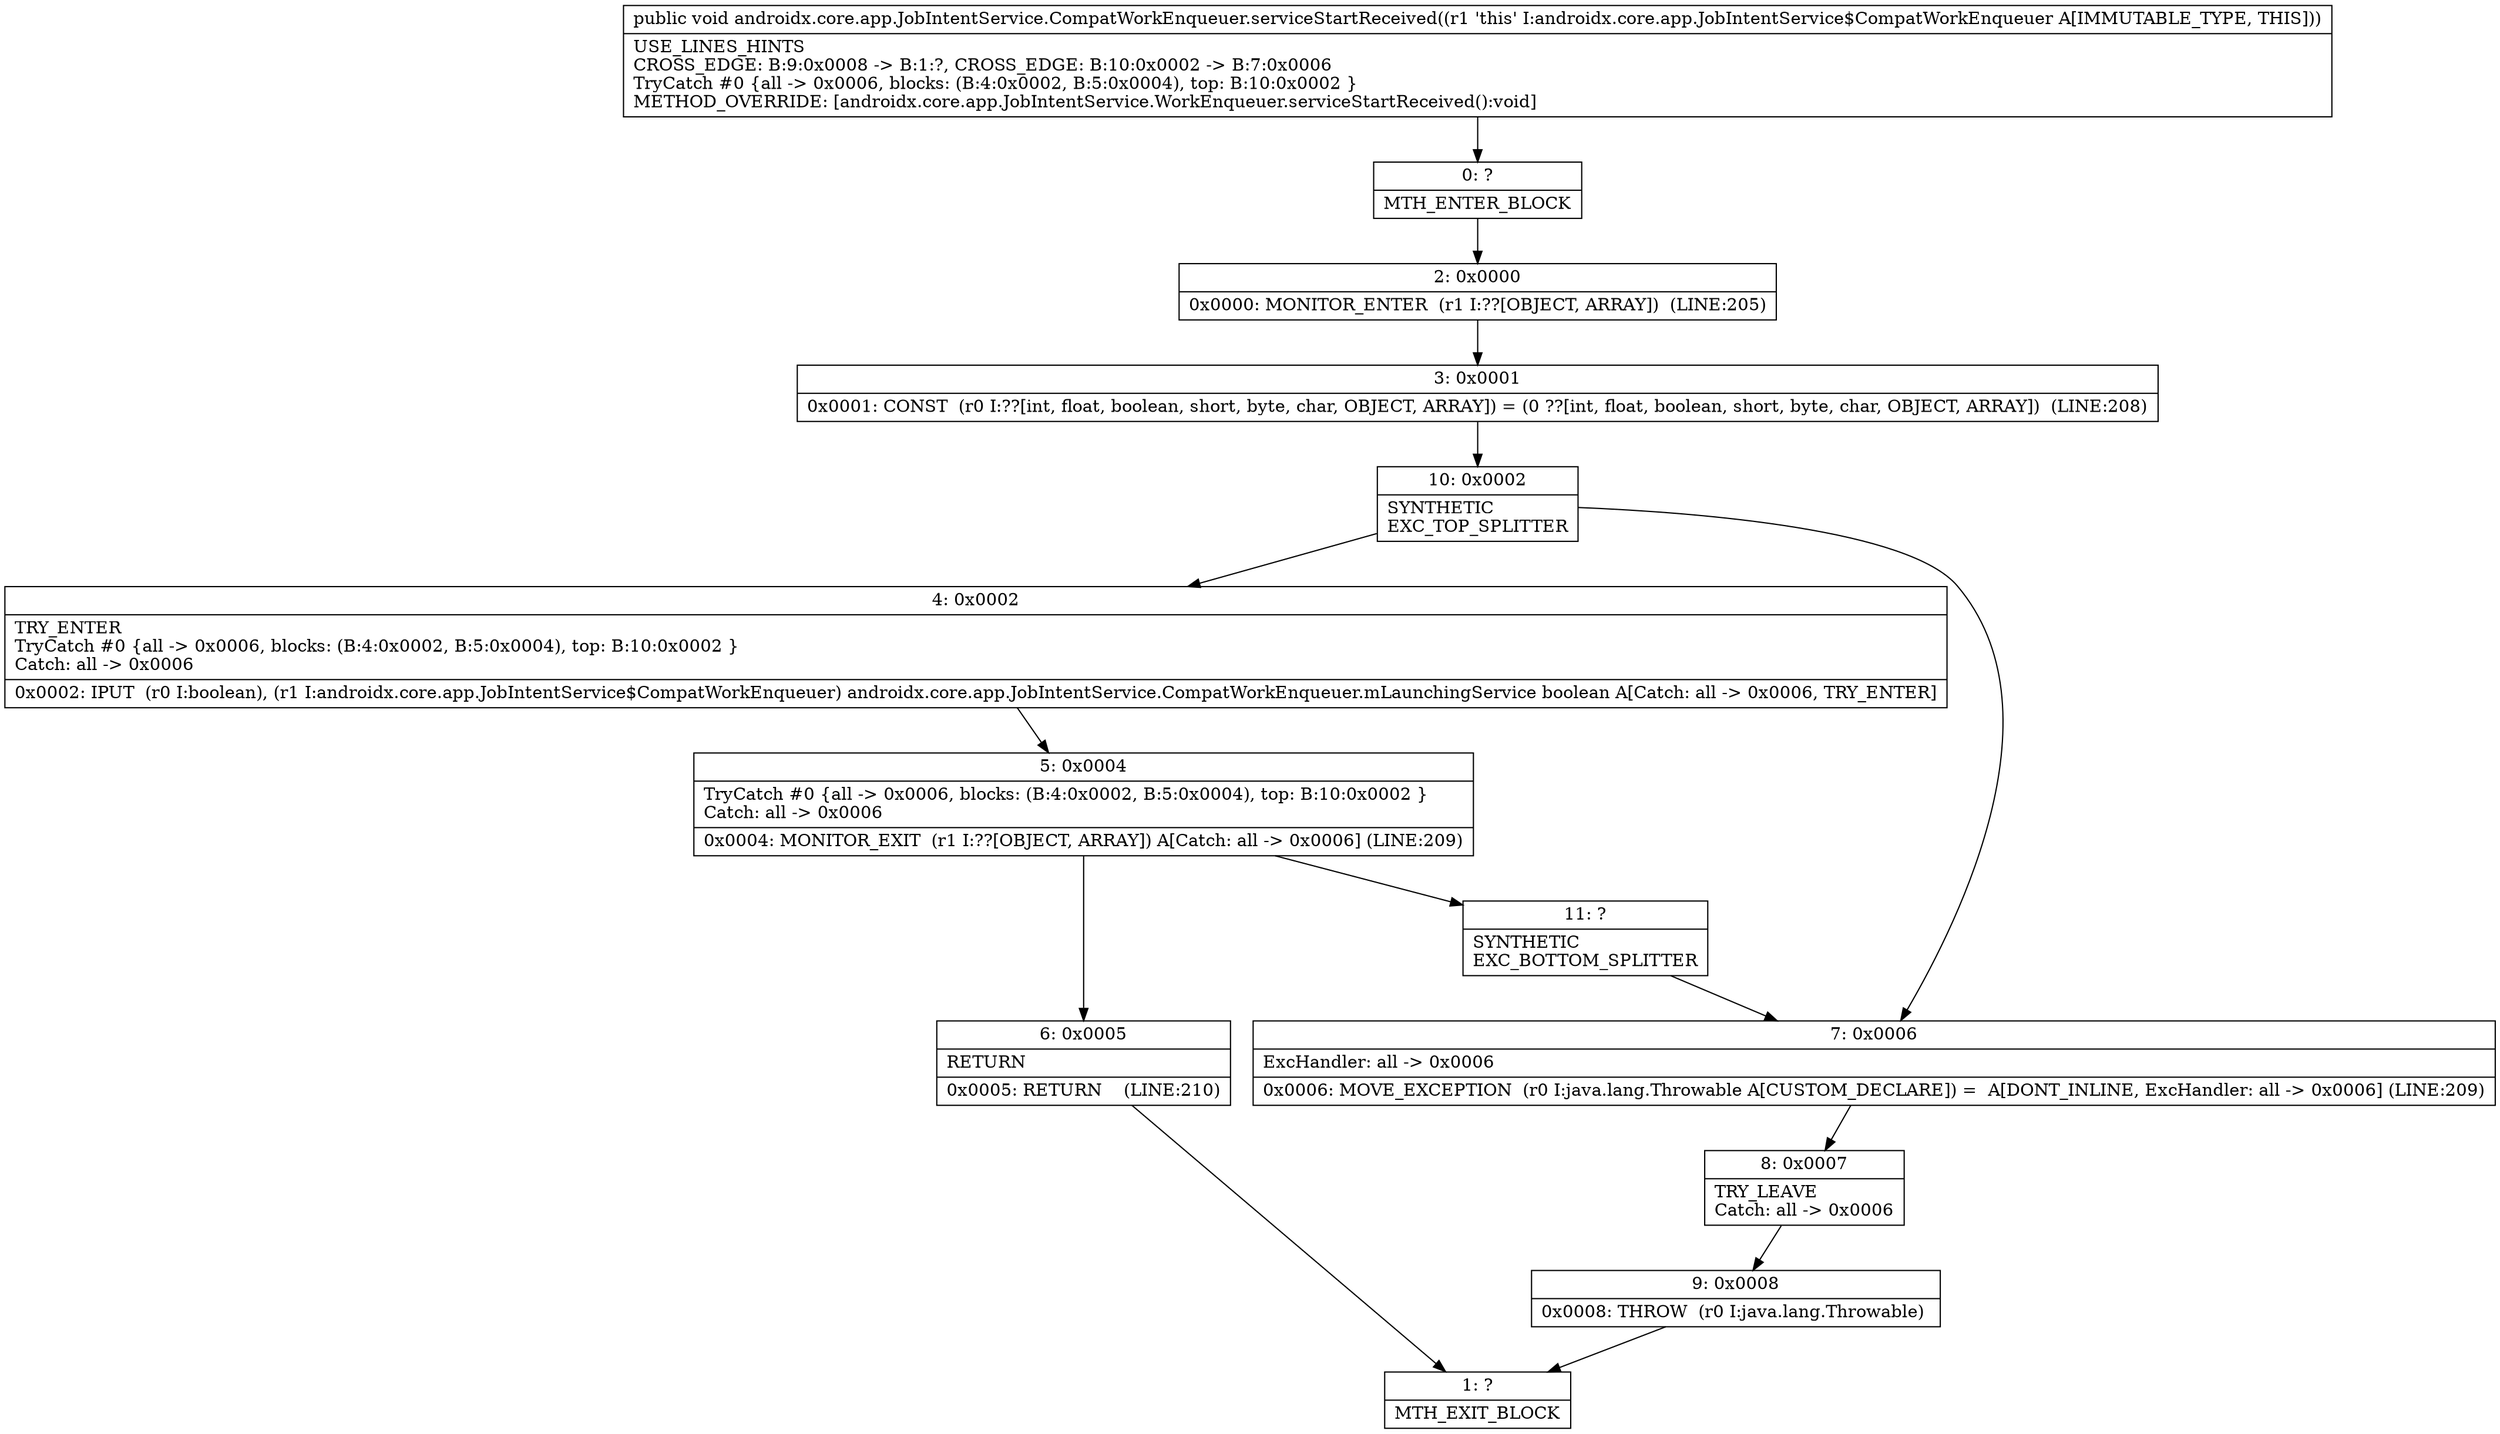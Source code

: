 digraph "CFG forandroidx.core.app.JobIntentService.CompatWorkEnqueuer.serviceStartReceived()V" {
Node_0 [shape=record,label="{0\:\ ?|MTH_ENTER_BLOCK\l}"];
Node_2 [shape=record,label="{2\:\ 0x0000|0x0000: MONITOR_ENTER  (r1 I:??[OBJECT, ARRAY])  (LINE:205)\l}"];
Node_3 [shape=record,label="{3\:\ 0x0001|0x0001: CONST  (r0 I:??[int, float, boolean, short, byte, char, OBJECT, ARRAY]) = (0 ??[int, float, boolean, short, byte, char, OBJECT, ARRAY])  (LINE:208)\l}"];
Node_10 [shape=record,label="{10\:\ 0x0002|SYNTHETIC\lEXC_TOP_SPLITTER\l}"];
Node_4 [shape=record,label="{4\:\ 0x0002|TRY_ENTER\lTryCatch #0 \{all \-\> 0x0006, blocks: (B:4:0x0002, B:5:0x0004), top: B:10:0x0002 \}\lCatch: all \-\> 0x0006\l|0x0002: IPUT  (r0 I:boolean), (r1 I:androidx.core.app.JobIntentService$CompatWorkEnqueuer) androidx.core.app.JobIntentService.CompatWorkEnqueuer.mLaunchingService boolean A[Catch: all \-\> 0x0006, TRY_ENTER]\l}"];
Node_5 [shape=record,label="{5\:\ 0x0004|TryCatch #0 \{all \-\> 0x0006, blocks: (B:4:0x0002, B:5:0x0004), top: B:10:0x0002 \}\lCatch: all \-\> 0x0006\l|0x0004: MONITOR_EXIT  (r1 I:??[OBJECT, ARRAY]) A[Catch: all \-\> 0x0006] (LINE:209)\l}"];
Node_6 [shape=record,label="{6\:\ 0x0005|RETURN\l|0x0005: RETURN    (LINE:210)\l}"];
Node_1 [shape=record,label="{1\:\ ?|MTH_EXIT_BLOCK\l}"];
Node_11 [shape=record,label="{11\:\ ?|SYNTHETIC\lEXC_BOTTOM_SPLITTER\l}"];
Node_7 [shape=record,label="{7\:\ 0x0006|ExcHandler: all \-\> 0x0006\l|0x0006: MOVE_EXCEPTION  (r0 I:java.lang.Throwable A[CUSTOM_DECLARE]) =  A[DONT_INLINE, ExcHandler: all \-\> 0x0006] (LINE:209)\l}"];
Node_8 [shape=record,label="{8\:\ 0x0007|TRY_LEAVE\lCatch: all \-\> 0x0006\l}"];
Node_9 [shape=record,label="{9\:\ 0x0008|0x0008: THROW  (r0 I:java.lang.Throwable) \l}"];
MethodNode[shape=record,label="{public void androidx.core.app.JobIntentService.CompatWorkEnqueuer.serviceStartReceived((r1 'this' I:androidx.core.app.JobIntentService$CompatWorkEnqueuer A[IMMUTABLE_TYPE, THIS]))  | USE_LINES_HINTS\lCROSS_EDGE: B:9:0x0008 \-\> B:1:?, CROSS_EDGE: B:10:0x0002 \-\> B:7:0x0006\lTryCatch #0 \{all \-\> 0x0006, blocks: (B:4:0x0002, B:5:0x0004), top: B:10:0x0002 \}\lMETHOD_OVERRIDE: [androidx.core.app.JobIntentService.WorkEnqueuer.serviceStartReceived():void]\l}"];
MethodNode -> Node_0;Node_0 -> Node_2;
Node_2 -> Node_3;
Node_3 -> Node_10;
Node_10 -> Node_4;
Node_10 -> Node_7;
Node_4 -> Node_5;
Node_5 -> Node_6;
Node_5 -> Node_11;
Node_6 -> Node_1;
Node_11 -> Node_7;
Node_7 -> Node_8;
Node_8 -> Node_9;
Node_9 -> Node_1;
}

